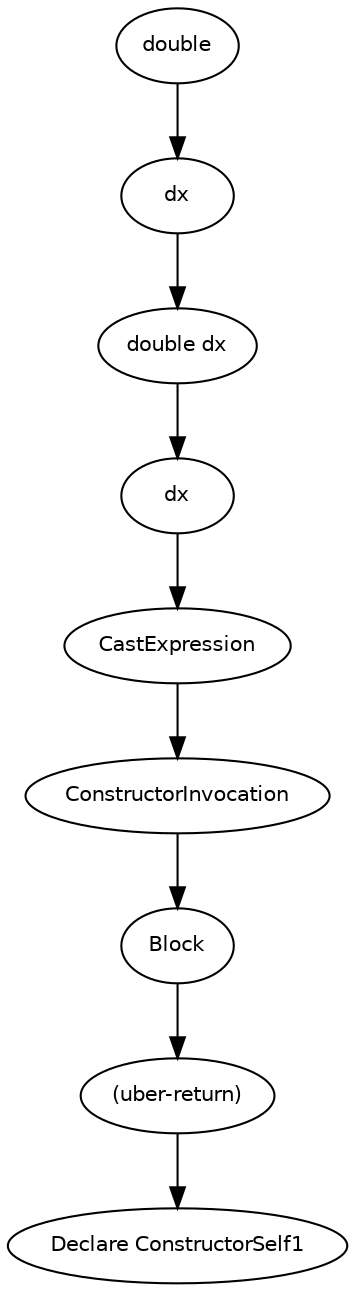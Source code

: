 digraph ConstructorSelf1 {
  9 [
    label = "double dx",
    fontname = Helvetica,
    fontsize = 10
  ];
  16 [
    label = Block,
    fontname = Helvetica,
    fontsize = 10
  ];
  15 [
    label = dx,
    fontname = Helvetica,
    fontsize = 10
  ];
  13 [
    label = CastExpression,
    fontname = Helvetica,
    fontsize = 10
  ];
  12 [
    label = ConstructorInvocation,
    fontname = Helvetica,
    fontsize = 10
  ];
  11 [
    label = dx,
    fontname = Helvetica,
    fontsize = 10
  ];
  2 [
    label = "(uber-return)",
    fontname = Helvetica,
    fontsize = 10
  ];
  10 [
    label = double,
    fontname = Helvetica,
    fontsize = 10
  ];
  0 [
    label = "Declare ConstructorSelf1",
    fontname = Helvetica,
    fontsize = 10
  ];
  11 -> 9 [
    label = ""
  ];
  13 -> 12 [
    label = ""
  ];
  9 -> 15 [
    label = ""
  ];
  12 -> 16 [
    label = ""
  ];
  10 -> 11 [
    label = ""
  ];
  15 -> 13 [
    label = ""
  ];
  16 -> 2 [
    label = ""
  ];
  2 -> 0 [
    label = ""
  ];
}
